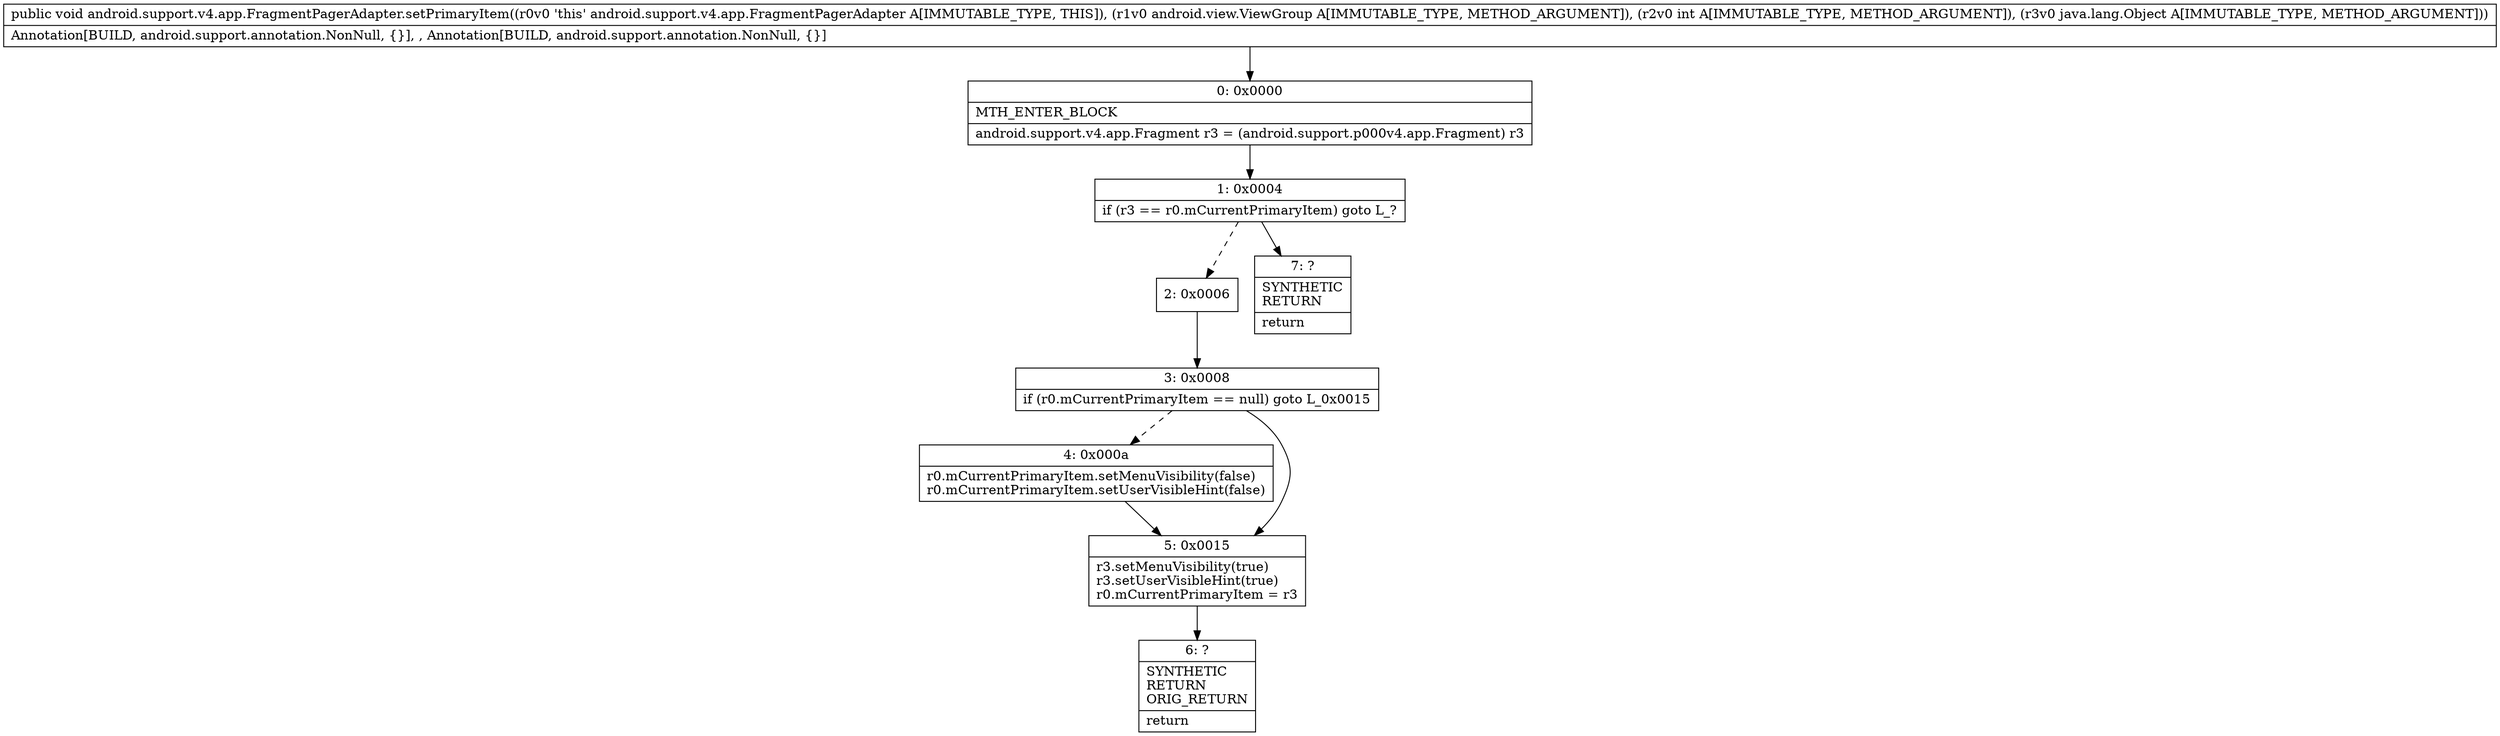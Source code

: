 digraph "CFG forandroid.support.v4.app.FragmentPagerAdapter.setPrimaryItem(Landroid\/view\/ViewGroup;ILjava\/lang\/Object;)V" {
Node_0 [shape=record,label="{0\:\ 0x0000|MTH_ENTER_BLOCK\l|android.support.v4.app.Fragment r3 = (android.support.p000v4.app.Fragment) r3\l}"];
Node_1 [shape=record,label="{1\:\ 0x0004|if (r3 == r0.mCurrentPrimaryItem) goto L_?\l}"];
Node_2 [shape=record,label="{2\:\ 0x0006}"];
Node_3 [shape=record,label="{3\:\ 0x0008|if (r0.mCurrentPrimaryItem == null) goto L_0x0015\l}"];
Node_4 [shape=record,label="{4\:\ 0x000a|r0.mCurrentPrimaryItem.setMenuVisibility(false)\lr0.mCurrentPrimaryItem.setUserVisibleHint(false)\l}"];
Node_5 [shape=record,label="{5\:\ 0x0015|r3.setMenuVisibility(true)\lr3.setUserVisibleHint(true)\lr0.mCurrentPrimaryItem = r3\l}"];
Node_6 [shape=record,label="{6\:\ ?|SYNTHETIC\lRETURN\lORIG_RETURN\l|return\l}"];
Node_7 [shape=record,label="{7\:\ ?|SYNTHETIC\lRETURN\l|return\l}"];
MethodNode[shape=record,label="{public void android.support.v4.app.FragmentPagerAdapter.setPrimaryItem((r0v0 'this' android.support.v4.app.FragmentPagerAdapter A[IMMUTABLE_TYPE, THIS]), (r1v0 android.view.ViewGroup A[IMMUTABLE_TYPE, METHOD_ARGUMENT]), (r2v0 int A[IMMUTABLE_TYPE, METHOD_ARGUMENT]), (r3v0 java.lang.Object A[IMMUTABLE_TYPE, METHOD_ARGUMENT]))  | Annotation[BUILD, android.support.annotation.NonNull, \{\}], , Annotation[BUILD, android.support.annotation.NonNull, \{\}]\l}"];
MethodNode -> Node_0;
Node_0 -> Node_1;
Node_1 -> Node_2[style=dashed];
Node_1 -> Node_7;
Node_2 -> Node_3;
Node_3 -> Node_4[style=dashed];
Node_3 -> Node_5;
Node_4 -> Node_5;
Node_5 -> Node_6;
}

